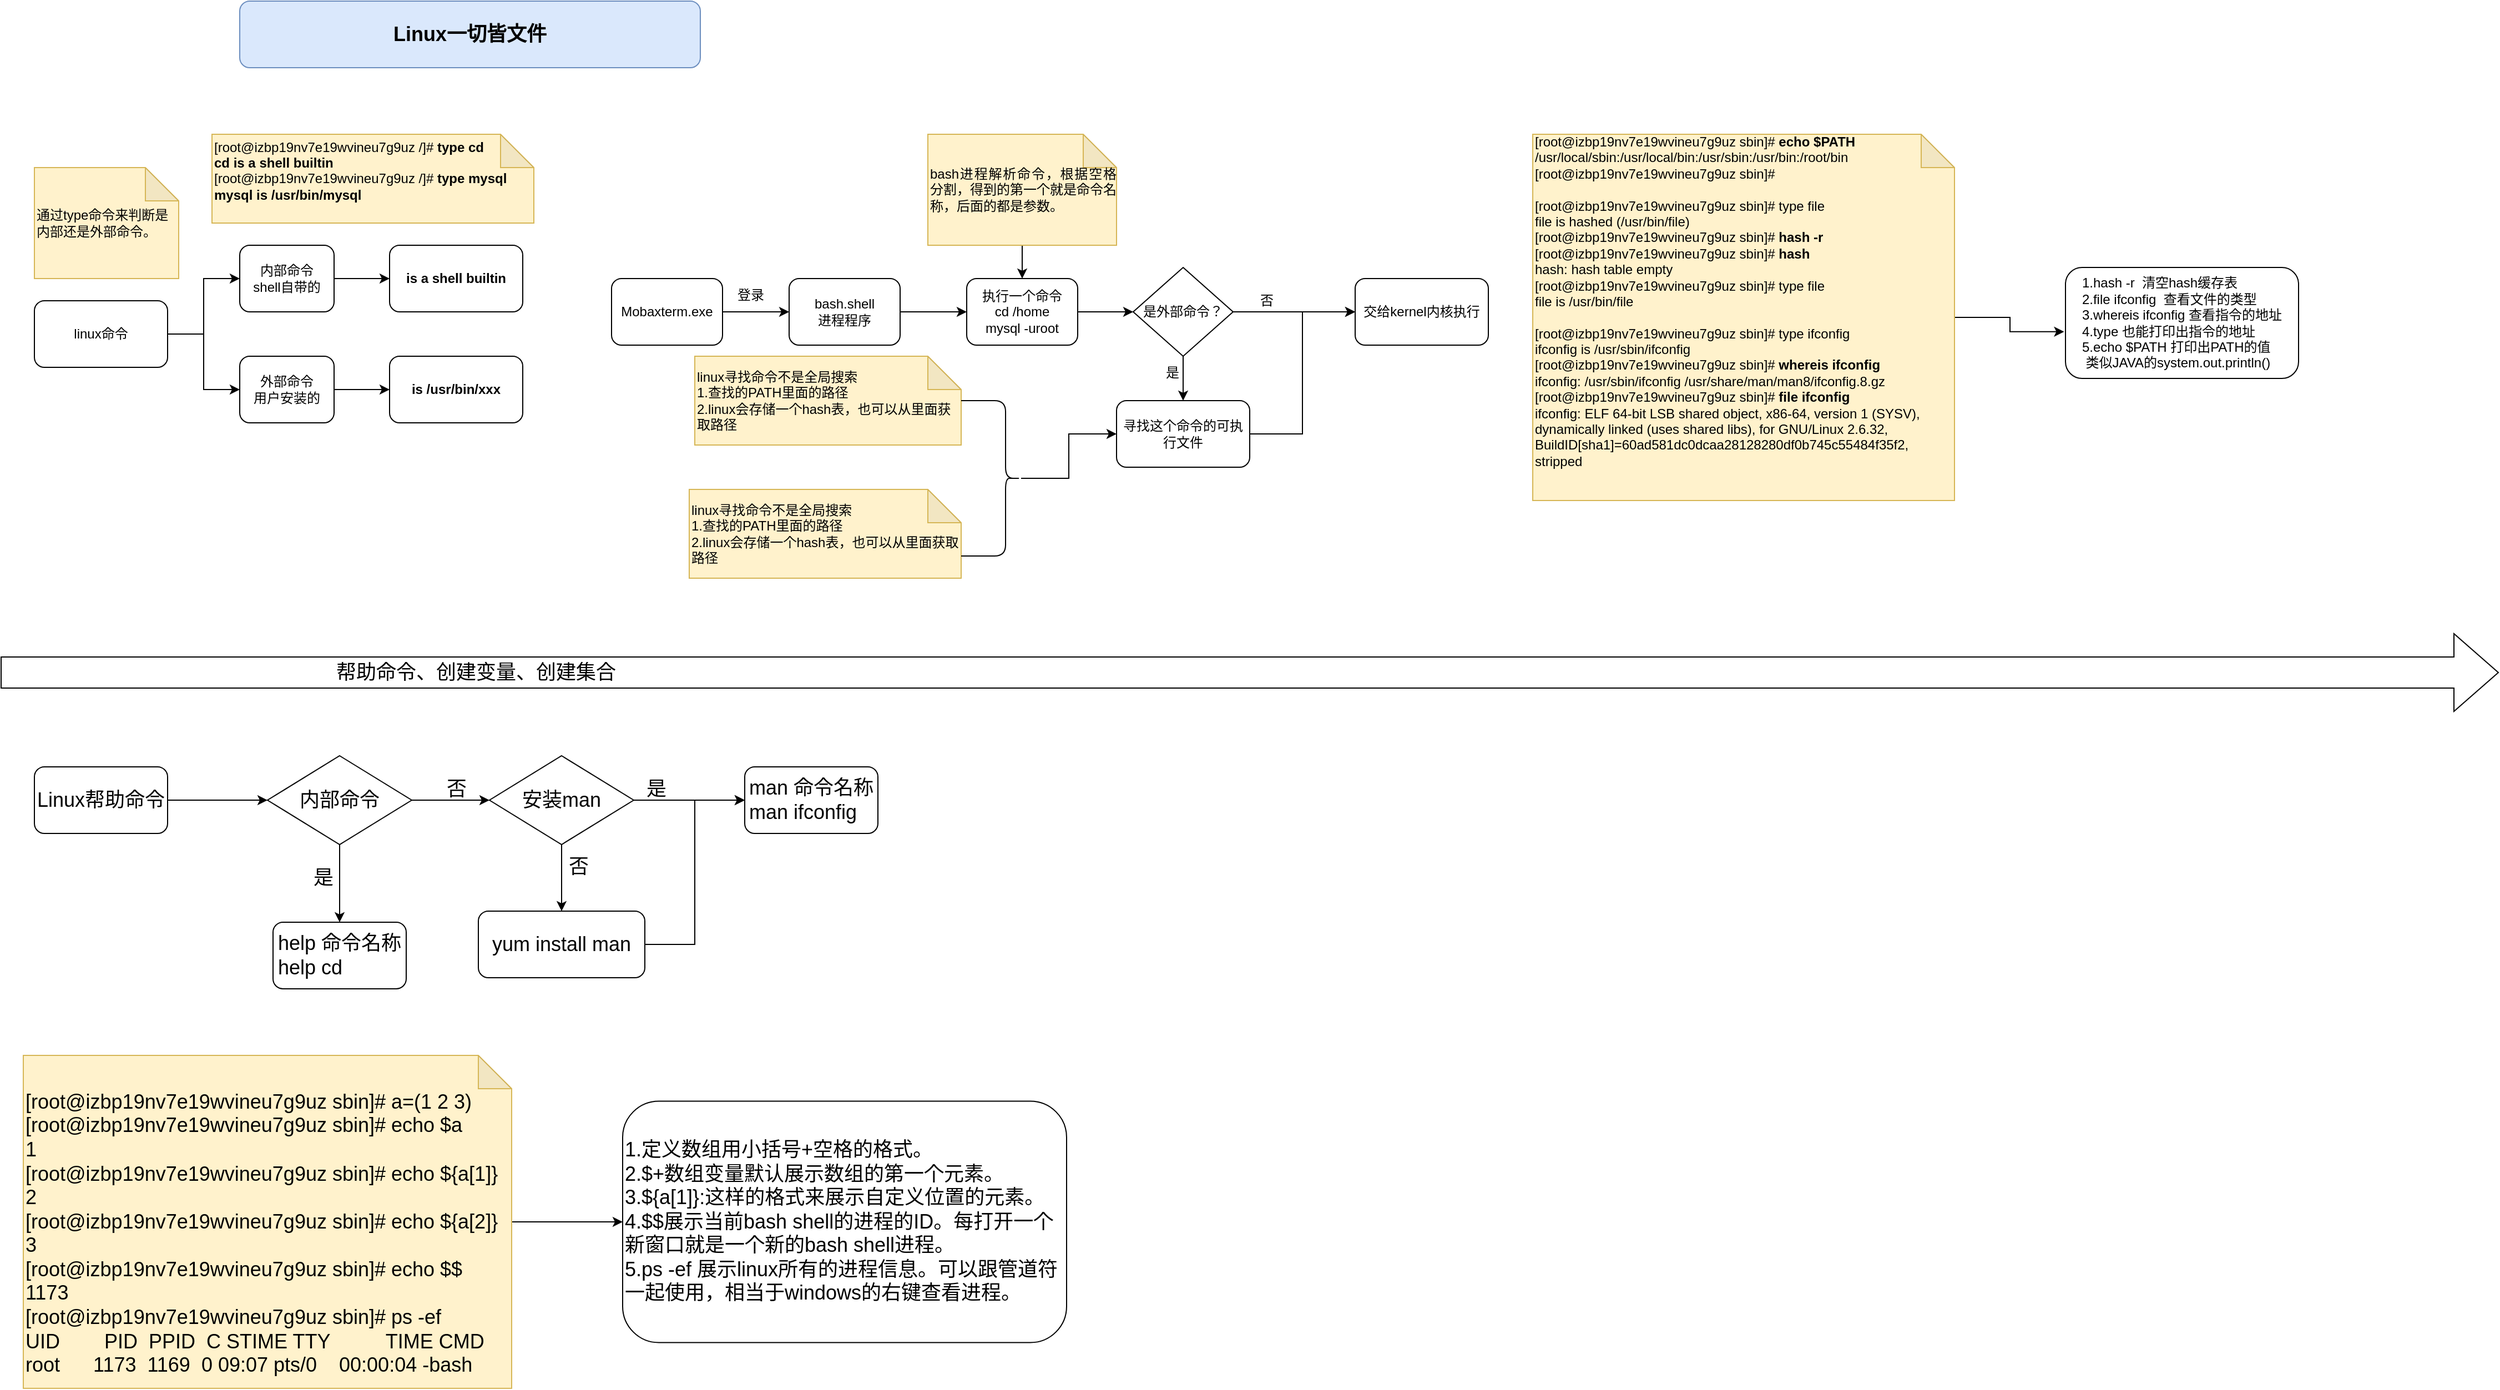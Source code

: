 <mxfile version="20.5.3" type="github">
  <diagram id="oAzEaGaUQTRbANgigkAJ" name="第 1 页">
    <mxGraphModel dx="822" dy="1616" grid="1" gridSize="10" guides="1" tooltips="1" connect="1" arrows="1" fold="1" page="1" pageScale="1" pageWidth="827" pageHeight="1169" math="0" shadow="0">
      <root>
        <mxCell id="0" />
        <mxCell id="1" parent="0" />
        <mxCell id="oppgy_vlvS0_JxThyo8Q-2" style="edgeStyle=orthogonalEdgeStyle;rounded=0;orthogonalLoop=1;jettySize=auto;html=1;exitX=1;exitY=0.5;exitDx=0;exitDy=0;" edge="1" parent="1" source="oppgy_vlvS0_JxThyo8Q-1">
          <mxGeometry relative="1" as="geometry">
            <mxPoint x="710" y="-50" as="targetPoint" />
          </mxGeometry>
        </mxCell>
        <mxCell id="oppgy_vlvS0_JxThyo8Q-1" value="Mobaxterm.exe" style="rounded=1;whiteSpace=wrap;html=1;" vertex="1" parent="1">
          <mxGeometry x="550" y="-80" width="100" height="60" as="geometry" />
        </mxCell>
        <mxCell id="oppgy_vlvS0_JxThyo8Q-5" style="edgeStyle=orthogonalEdgeStyle;rounded=0;orthogonalLoop=1;jettySize=auto;html=1;" edge="1" parent="1" source="oppgy_vlvS0_JxThyo8Q-3">
          <mxGeometry relative="1" as="geometry">
            <mxPoint x="870" y="-50" as="targetPoint" />
          </mxGeometry>
        </mxCell>
        <mxCell id="oppgy_vlvS0_JxThyo8Q-3" value="bash.shell&lt;br&gt;进程程序" style="rounded=1;whiteSpace=wrap;html=1;" vertex="1" parent="1">
          <mxGeometry x="710" y="-80" width="100" height="60" as="geometry" />
        </mxCell>
        <mxCell id="oppgy_vlvS0_JxThyo8Q-4" value="登录" style="text;html=1;align=center;verticalAlign=middle;resizable=0;points=[];autosize=1;strokeColor=none;fillColor=none;" vertex="1" parent="1">
          <mxGeometry x="650" y="-80" width="50" height="30" as="geometry" />
        </mxCell>
        <mxCell id="oppgy_vlvS0_JxThyo8Q-26" style="edgeStyle=orthogonalEdgeStyle;rounded=0;orthogonalLoop=1;jettySize=auto;html=1;entryX=0;entryY=0.5;entryDx=0;entryDy=0;" edge="1" parent="1" source="oppgy_vlvS0_JxThyo8Q-6" target="oppgy_vlvS0_JxThyo8Q-25">
          <mxGeometry relative="1" as="geometry" />
        </mxCell>
        <mxCell id="oppgy_vlvS0_JxThyo8Q-6" value="执行一个命令&lt;br&gt;cd /home&lt;br&gt;mysql -uroot" style="rounded=1;whiteSpace=wrap;html=1;" vertex="1" parent="1">
          <mxGeometry x="870" y="-80" width="100" height="60" as="geometry" />
        </mxCell>
        <mxCell id="oppgy_vlvS0_JxThyo8Q-24" style="edgeStyle=orthogonalEdgeStyle;rounded=0;orthogonalLoop=1;jettySize=auto;html=1;" edge="1" parent="1" source="oppgy_vlvS0_JxThyo8Q-10" target="oppgy_vlvS0_JxThyo8Q-6">
          <mxGeometry relative="1" as="geometry" />
        </mxCell>
        <mxCell id="oppgy_vlvS0_JxThyo8Q-10" value="&lt;div style=&quot;text-align: justify;&quot;&gt;&lt;span style=&quot;background-color: initial;&quot;&gt;bash进程解析命令，根据空格分割，得到的第一个就是命令名称，后面的都是参数。&lt;/span&gt;&lt;/div&gt;" style="shape=note;whiteSpace=wrap;html=1;backgroundOutline=1;darkOpacity=0.05;fillColor=#fff2cc;strokeColor=#d6b656;align=left;" vertex="1" parent="1">
          <mxGeometry x="835" y="-210" width="170" height="100" as="geometry" />
        </mxCell>
        <mxCell id="oppgy_vlvS0_JxThyo8Q-16" style="edgeStyle=orthogonalEdgeStyle;rounded=0;orthogonalLoop=1;jettySize=auto;html=1;exitX=1;exitY=0.5;exitDx=0;exitDy=0;entryX=0;entryY=0.5;entryDx=0;entryDy=0;" edge="1" parent="1" source="oppgy_vlvS0_JxThyo8Q-12" target="oppgy_vlvS0_JxThyo8Q-13">
          <mxGeometry relative="1" as="geometry" />
        </mxCell>
        <mxCell id="oppgy_vlvS0_JxThyo8Q-17" style="edgeStyle=orthogonalEdgeStyle;rounded=0;orthogonalLoop=1;jettySize=auto;html=1;exitX=1;exitY=0.5;exitDx=0;exitDy=0;entryX=0;entryY=0.5;entryDx=0;entryDy=0;" edge="1" parent="1" source="oppgy_vlvS0_JxThyo8Q-12" target="oppgy_vlvS0_JxThyo8Q-14">
          <mxGeometry relative="1" as="geometry" />
        </mxCell>
        <mxCell id="oppgy_vlvS0_JxThyo8Q-12" value="linux命令" style="rounded=1;whiteSpace=wrap;html=1;" vertex="1" parent="1">
          <mxGeometry x="30" y="-60" width="120" height="60" as="geometry" />
        </mxCell>
        <mxCell id="oppgy_vlvS0_JxThyo8Q-31" style="edgeStyle=orthogonalEdgeStyle;rounded=0;orthogonalLoop=1;jettySize=auto;html=1;entryX=0;entryY=0.5;entryDx=0;entryDy=0;" edge="1" parent="1" source="oppgy_vlvS0_JxThyo8Q-13" target="oppgy_vlvS0_JxThyo8Q-30">
          <mxGeometry relative="1" as="geometry" />
        </mxCell>
        <mxCell id="oppgy_vlvS0_JxThyo8Q-13" value="内部命令&lt;br&gt;shell自带的" style="rounded=1;whiteSpace=wrap;html=1;" vertex="1" parent="1">
          <mxGeometry x="215" y="-110" width="85" height="60" as="geometry" />
        </mxCell>
        <mxCell id="oppgy_vlvS0_JxThyo8Q-33" style="edgeStyle=orthogonalEdgeStyle;rounded=0;orthogonalLoop=1;jettySize=auto;html=1;entryX=0;entryY=0.5;entryDx=0;entryDy=0;" edge="1" parent="1" source="oppgy_vlvS0_JxThyo8Q-14" target="oppgy_vlvS0_JxThyo8Q-32">
          <mxGeometry relative="1" as="geometry" />
        </mxCell>
        <mxCell id="oppgy_vlvS0_JxThyo8Q-14" value="外部命令&lt;br&gt;用户安装的" style="rounded=1;whiteSpace=wrap;html=1;" vertex="1" parent="1">
          <mxGeometry x="215" y="-10" width="85" height="60" as="geometry" />
        </mxCell>
        <mxCell id="oppgy_vlvS0_JxThyo8Q-19" value="通过type命令来判断是内部还是外部命令。" style="shape=note;whiteSpace=wrap;html=1;backgroundOutline=1;darkOpacity=0.05;fillColor=#fff2cc;strokeColor=#d6b656;align=left;" vertex="1" parent="1">
          <mxGeometry x="30" y="-180" width="130" height="100" as="geometry" />
        </mxCell>
        <mxCell id="oppgy_vlvS0_JxThyo8Q-20" value="&lt;div&gt;[root@izbp19nv7e19wvineu7g9uz /]# &lt;b&gt;type cd&lt;/b&gt;&lt;/div&gt;&lt;div&gt;&lt;b&gt;cd is a shell builtin&lt;/b&gt;&lt;/div&gt;&lt;div&gt;[root@izbp19nv7e19wvineu7g9uz /]# &lt;b&gt;type mysql&lt;/b&gt;&lt;/div&gt;&lt;div&gt;&lt;b&gt;mysql is /usr/bin/mysql&lt;/b&gt;&lt;/div&gt;&lt;div&gt;&lt;br&gt;&lt;/div&gt;" style="shape=note;whiteSpace=wrap;html=1;backgroundOutline=1;darkOpacity=0.05;fillColor=#fff2cc;strokeColor=#d6b656;align=left;" vertex="1" parent="1">
          <mxGeometry x="190" y="-210" width="290" height="80" as="geometry" />
        </mxCell>
        <mxCell id="oppgy_vlvS0_JxThyo8Q-35" style="edgeStyle=orthogonalEdgeStyle;rounded=0;orthogonalLoop=1;jettySize=auto;html=1;entryX=0;entryY=0.5;entryDx=0;entryDy=0;" edge="1" parent="1" source="oppgy_vlvS0_JxThyo8Q-23" target="oppgy_vlvS0_JxThyo8Q-34">
          <mxGeometry relative="1" as="geometry" />
        </mxCell>
        <mxCell id="oppgy_vlvS0_JxThyo8Q-23" value="寻找这个命令的可执行文件" style="rounded=1;whiteSpace=wrap;html=1;" vertex="1" parent="1">
          <mxGeometry x="1005" y="30" width="120" height="60" as="geometry" />
        </mxCell>
        <mxCell id="oppgy_vlvS0_JxThyo8Q-28" style="edgeStyle=orthogonalEdgeStyle;rounded=0;orthogonalLoop=1;jettySize=auto;html=1;" edge="1" parent="1" source="oppgy_vlvS0_JxThyo8Q-25" target="oppgy_vlvS0_JxThyo8Q-23">
          <mxGeometry relative="1" as="geometry" />
        </mxCell>
        <mxCell id="oppgy_vlvS0_JxThyo8Q-36" style="edgeStyle=orthogonalEdgeStyle;rounded=0;orthogonalLoop=1;jettySize=auto;html=1;entryX=0;entryY=0.5;entryDx=0;entryDy=0;" edge="1" parent="1" source="oppgy_vlvS0_JxThyo8Q-25" target="oppgy_vlvS0_JxThyo8Q-34">
          <mxGeometry relative="1" as="geometry" />
        </mxCell>
        <mxCell id="oppgy_vlvS0_JxThyo8Q-25" value="是外部命令？" style="rhombus;whiteSpace=wrap;html=1;" vertex="1" parent="1">
          <mxGeometry x="1020" y="-90" width="90" height="80" as="geometry" />
        </mxCell>
        <mxCell id="oppgy_vlvS0_JxThyo8Q-29" value="是" style="text;html=1;align=center;verticalAlign=middle;resizable=0;points=[];autosize=1;strokeColor=none;fillColor=none;" vertex="1" parent="1">
          <mxGeometry x="1035" y="-10" width="40" height="30" as="geometry" />
        </mxCell>
        <mxCell id="oppgy_vlvS0_JxThyo8Q-30" value="&lt;b style=&quot;text-align: left;&quot;&gt;is a shell builtin&lt;/b&gt;" style="rounded=1;whiteSpace=wrap;html=1;" vertex="1" parent="1">
          <mxGeometry x="350" y="-110" width="120" height="60" as="geometry" />
        </mxCell>
        <mxCell id="oppgy_vlvS0_JxThyo8Q-32" value="&lt;b style=&quot;text-align: left;&quot;&gt;is /usr/bin/xxx&lt;/b&gt;" style="rounded=1;whiteSpace=wrap;html=1;" vertex="1" parent="1">
          <mxGeometry x="350" y="-10" width="120" height="60" as="geometry" />
        </mxCell>
        <mxCell id="oppgy_vlvS0_JxThyo8Q-34" value="交给kernel内核执行" style="rounded=1;whiteSpace=wrap;html=1;" vertex="1" parent="1">
          <mxGeometry x="1220" y="-80" width="120" height="60" as="geometry" />
        </mxCell>
        <mxCell id="oppgy_vlvS0_JxThyo8Q-37" value="否" style="text;html=1;align=center;verticalAlign=middle;resizable=0;points=[];autosize=1;strokeColor=none;fillColor=none;" vertex="1" parent="1">
          <mxGeometry x="1120" y="-75" width="40" height="30" as="geometry" />
        </mxCell>
        <mxCell id="oppgy_vlvS0_JxThyo8Q-38" value="linux寻找命令不是全局搜索&lt;br&gt;1.查找的PATH里面的路径&lt;br&gt;&lt;div style=&quot;&quot;&gt;&lt;span style=&quot;background-color: initial;&quot;&gt;2.linux会存储一个hash表，也可以从里面获取路径&lt;/span&gt;&lt;/div&gt;" style="shape=note;whiteSpace=wrap;html=1;backgroundOutline=1;darkOpacity=0.05;fillColor=#fff2cc;strokeColor=#d6b656;align=left;" vertex="1" parent="1">
          <mxGeometry x="625" y="-10" width="240" height="80" as="geometry" />
        </mxCell>
        <mxCell id="oppgy_vlvS0_JxThyo8Q-39" value="linux寻找命令不是全局搜索&lt;br&gt;1.查找的PATH里面的路径&lt;br&gt;&lt;div style=&quot;&quot;&gt;&lt;span style=&quot;background-color: initial;&quot;&gt;2.linux会存储一个hash表，也可以从里面获取路径&lt;/span&gt;&lt;/div&gt;" style="shape=note;whiteSpace=wrap;html=1;backgroundOutline=1;darkOpacity=0.05;fillColor=#fff2cc;strokeColor=#d6b656;align=left;" vertex="1" parent="1">
          <mxGeometry x="620" y="110" width="245" height="80" as="geometry" />
        </mxCell>
        <mxCell id="oppgy_vlvS0_JxThyo8Q-46" style="edgeStyle=orthogonalEdgeStyle;rounded=0;orthogonalLoop=1;jettySize=auto;html=1;entryX=-0.006;entryY=0.579;entryDx=0;entryDy=0;entryPerimeter=0;fontSize=18;" edge="1" parent="1" source="oppgy_vlvS0_JxThyo8Q-40" target="oppgy_vlvS0_JxThyo8Q-44">
          <mxGeometry relative="1" as="geometry" />
        </mxCell>
        <mxCell id="oppgy_vlvS0_JxThyo8Q-40" value="&lt;div&gt;&lt;div&gt;[root@izbp19nv7e19wvineu7g9uz sbin]# &lt;b&gt;echo $PATH&lt;/b&gt;&lt;/div&gt;&lt;div&gt;/usr/local/sbin:/usr/local/bin:/usr/sbin:/usr/bin:/root/bin&lt;/div&gt;&lt;div&gt;[root@izbp19nv7e19wvineu7g9uz sbin]#&lt;/div&gt;&lt;/div&gt;&lt;div&gt;&lt;br&gt;&lt;/div&gt;&lt;div&gt;[root@izbp19nv7e19wvineu7g9uz sbin]# type file&lt;/div&gt;&lt;div&gt;file is hashed (/usr/bin/file)&lt;/div&gt;&lt;div&gt;[root@izbp19nv7e19wvineu7g9uz sbin]# &lt;b&gt;hash -r&lt;/b&gt;&lt;/div&gt;&lt;div&gt;[root@izbp19nv7e19wvineu7g9uz sbin]# &lt;b&gt;hash&lt;/b&gt;&lt;/div&gt;&lt;div&gt;hash: hash table empty&lt;/div&gt;&lt;div&gt;[root@izbp19nv7e19wvineu7g9uz sbin]# type file&lt;/div&gt;&lt;div&gt;file is /usr/bin/file&lt;/div&gt;&lt;div&gt;&lt;br&gt;&lt;/div&gt;&lt;div&gt;&lt;div&gt;[root@izbp19nv7e19wvineu7g9uz sbin]# type ifconfig&lt;/div&gt;&lt;div&gt;ifconfig is /usr/sbin/ifconfig&lt;/div&gt;&lt;div&gt;[root@izbp19nv7e19wvineu7g9uz sbin]# &lt;b&gt;whereis ifconfig&lt;/b&gt;&lt;/div&gt;&lt;div&gt;ifconfig: /usr/sbin/ifconfig /usr/share/man/man8/ifconfig.8.gz&lt;/div&gt;&lt;div&gt;[root@izbp19nv7e19wvineu7g9uz sbin]# &lt;b&gt;file ifconfig&lt;/b&gt;&lt;/div&gt;&lt;div&gt;ifconfig: ELF 64-bit LSB shared object, x86-64, version 1 (SYSV), dynamically linked (uses shared libs), for GNU/Linux 2.6.32, BuildID[sha1]=60ad581dc0dcaa28128280df0b745c55484f35f2, stripped&lt;/div&gt;&lt;/div&gt;&lt;div&gt;&lt;br&gt;&lt;/div&gt;&lt;div&gt;&lt;br&gt;&lt;/div&gt;" style="shape=note;whiteSpace=wrap;html=1;backgroundOutline=1;darkOpacity=0.05;fillColor=#fff2cc;strokeColor=#d6b656;align=left;" vertex="1" parent="1">
          <mxGeometry x="1380" y="-210" width="380" height="330" as="geometry" />
        </mxCell>
        <mxCell id="oppgy_vlvS0_JxThyo8Q-42" style="edgeStyle=orthogonalEdgeStyle;rounded=0;orthogonalLoop=1;jettySize=auto;html=1;" edge="1" parent="1" source="oppgy_vlvS0_JxThyo8Q-41" target="oppgy_vlvS0_JxThyo8Q-23">
          <mxGeometry relative="1" as="geometry">
            <Array as="points">
              <mxPoint x="962" y="100" />
              <mxPoint x="962" y="60" />
            </Array>
          </mxGeometry>
        </mxCell>
        <mxCell id="oppgy_vlvS0_JxThyo8Q-41" value="" style="shape=curlyBracket;whiteSpace=wrap;html=1;rounded=1;flipH=1;labelPosition=right;verticalLabelPosition=middle;align=left;verticalAlign=middle;size=0.259;" vertex="1" parent="1">
          <mxGeometry x="865" y="30" width="54" height="140" as="geometry" />
        </mxCell>
        <mxCell id="oppgy_vlvS0_JxThyo8Q-44" value="&lt;div style=&quot;text-align: left;&quot;&gt;&lt;span style=&quot;background-color: initial;&quot;&gt;1.hash -r&amp;nbsp; 清空hash缓存表&lt;/span&gt;&lt;/div&gt;&lt;div style=&quot;text-align: left;&quot;&gt;&lt;span style=&quot;background-color: initial;&quot;&gt;2.file ifconfig&amp;nbsp; 查看文件的类型&lt;/span&gt;&lt;/div&gt;&lt;div style=&quot;text-align: left;&quot;&gt;&lt;span style=&quot;background-color: initial;&quot;&gt;3.whereis ifconfig 查看指令的地址&lt;/span&gt;&lt;/div&gt;&lt;div style=&quot;text-align: left;&quot;&gt;&lt;span style=&quot;background-color: initial;&quot;&gt;4.type 也能打印出指令的地址&lt;/span&gt;&lt;/div&gt;&lt;div style=&quot;text-align: left;&quot;&gt;&lt;span style=&quot;background-color: initial;&quot;&gt;5.echo $PATH 打印出PATH的值&lt;/span&gt;&lt;/div&gt;&lt;div style=&quot;text-align: left;&quot;&gt;&lt;span style=&quot;background-color: initial;&quot;&gt;&amp;nbsp;类似JAVA的system.out.println()&lt;/span&gt;&lt;/div&gt;" style="rounded=1;whiteSpace=wrap;html=1;" vertex="1" parent="1">
          <mxGeometry x="1860" y="-90" width="210" height="100" as="geometry" />
        </mxCell>
        <mxCell id="oppgy_vlvS0_JxThyo8Q-45" value="&lt;font style=&quot;font-size: 18px;&quot;&gt;&lt;b&gt;Linux一切皆文件&lt;/b&gt;&lt;/font&gt;" style="rounded=1;whiteSpace=wrap;html=1;fillColor=#dae8fc;strokeColor=#6c8ebf;" vertex="1" parent="1">
          <mxGeometry x="215" y="-330" width="415" height="60" as="geometry" />
        </mxCell>
        <mxCell id="oppgy_vlvS0_JxThyo8Q-48" value="&amp;nbsp; &amp;nbsp; &amp;nbsp; &amp;nbsp; &amp;nbsp; &amp;nbsp; &amp;nbsp; &amp;nbsp; &amp;nbsp; &amp;nbsp; &amp;nbsp; &amp;nbsp; &amp;nbsp; &amp;nbsp; &amp;nbsp; &amp;nbsp; &amp;nbsp; &amp;nbsp; &amp;nbsp; &amp;nbsp; &amp;nbsp; &amp;nbsp; &amp;nbsp; &amp;nbsp; &amp;nbsp; &amp;nbsp; &amp;nbsp; &amp;nbsp; &amp;nbsp; &amp;nbsp; 帮助命令、创建变量、创建集合" style="html=1;shadow=0;dashed=0;align=left;verticalAlign=middle;shape=mxgraph.arrows2.arrow;dy=0.6;dx=40;notch=0;fontSize=18;" vertex="1" parent="1">
          <mxGeometry y="240" width="2250" height="70" as="geometry" />
        </mxCell>
        <mxCell id="oppgy_vlvS0_JxThyo8Q-53" style="edgeStyle=orthogonalEdgeStyle;rounded=0;orthogonalLoop=1;jettySize=auto;html=1;entryX=0;entryY=0.5;entryDx=0;entryDy=0;fontSize=18;" edge="1" parent="1" source="oppgy_vlvS0_JxThyo8Q-49" target="oppgy_vlvS0_JxThyo8Q-51">
          <mxGeometry relative="1" as="geometry" />
        </mxCell>
        <mxCell id="oppgy_vlvS0_JxThyo8Q-49" value="Linux帮助命令" style="rounded=1;whiteSpace=wrap;html=1;fontSize=18;" vertex="1" parent="1">
          <mxGeometry x="30" y="360" width="120" height="60" as="geometry" />
        </mxCell>
        <mxCell id="oppgy_vlvS0_JxThyo8Q-55" style="edgeStyle=orthogonalEdgeStyle;rounded=0;orthogonalLoop=1;jettySize=auto;html=1;entryX=0.5;entryY=0;entryDx=0;entryDy=0;fontSize=18;" edge="1" parent="1" source="oppgy_vlvS0_JxThyo8Q-51" target="oppgy_vlvS0_JxThyo8Q-54">
          <mxGeometry relative="1" as="geometry" />
        </mxCell>
        <mxCell id="oppgy_vlvS0_JxThyo8Q-61" style="edgeStyle=orthogonalEdgeStyle;rounded=0;orthogonalLoop=1;jettySize=auto;html=1;entryX=0;entryY=0.5;entryDx=0;entryDy=0;fontSize=18;" edge="1" parent="1" source="oppgy_vlvS0_JxThyo8Q-51" target="oppgy_vlvS0_JxThyo8Q-60">
          <mxGeometry relative="1" as="geometry" />
        </mxCell>
        <mxCell id="oppgy_vlvS0_JxThyo8Q-51" value="内部命令" style="rhombus;whiteSpace=wrap;html=1;fontSize=18;" vertex="1" parent="1">
          <mxGeometry x="240" y="350" width="130" height="80" as="geometry" />
        </mxCell>
        <mxCell id="oppgy_vlvS0_JxThyo8Q-54" value="help 命令名称&lt;br&gt;&lt;div style=&quot;text-align: left;&quot;&gt;&lt;span style=&quot;background-color: initial;&quot;&gt;help cd&lt;/span&gt;&lt;/div&gt;" style="rounded=1;whiteSpace=wrap;html=1;fontSize=18;" vertex="1" parent="1">
          <mxGeometry x="245" y="500" width="120" height="60" as="geometry" />
        </mxCell>
        <mxCell id="oppgy_vlvS0_JxThyo8Q-56" value="是" style="text;html=1;align=center;verticalAlign=middle;resizable=0;points=[];autosize=1;strokeColor=none;fillColor=none;fontSize=18;" vertex="1" parent="1">
          <mxGeometry x="270" y="440" width="40" height="40" as="geometry" />
        </mxCell>
        <mxCell id="oppgy_vlvS0_JxThyo8Q-57" value="man 命令名称&lt;br&gt;&lt;div style=&quot;text-align: left;&quot;&gt;&lt;span style=&quot;background-color: initial;&quot;&gt;man ifconfig&lt;/span&gt;&lt;/div&gt;" style="rounded=1;whiteSpace=wrap;html=1;fontSize=18;" vertex="1" parent="1">
          <mxGeometry x="670" y="360" width="120" height="60" as="geometry" />
        </mxCell>
        <mxCell id="oppgy_vlvS0_JxThyo8Q-59" value="否" style="text;html=1;align=center;verticalAlign=middle;resizable=0;points=[];autosize=1;strokeColor=none;fillColor=none;fontSize=18;" vertex="1" parent="1">
          <mxGeometry x="390" y="360" width="40" height="40" as="geometry" />
        </mxCell>
        <mxCell id="oppgy_vlvS0_JxThyo8Q-62" style="edgeStyle=orthogonalEdgeStyle;rounded=0;orthogonalLoop=1;jettySize=auto;html=1;entryX=0;entryY=0.5;entryDx=0;entryDy=0;fontSize=18;" edge="1" parent="1" source="oppgy_vlvS0_JxThyo8Q-60" target="oppgy_vlvS0_JxThyo8Q-57">
          <mxGeometry relative="1" as="geometry" />
        </mxCell>
        <mxCell id="oppgy_vlvS0_JxThyo8Q-64" style="edgeStyle=orthogonalEdgeStyle;rounded=0;orthogonalLoop=1;jettySize=auto;html=1;fontSize=18;" edge="1" parent="1" source="oppgy_vlvS0_JxThyo8Q-60" target="oppgy_vlvS0_JxThyo8Q-63">
          <mxGeometry relative="1" as="geometry" />
        </mxCell>
        <mxCell id="oppgy_vlvS0_JxThyo8Q-60" value="安装man" style="rhombus;whiteSpace=wrap;html=1;fontSize=18;" vertex="1" parent="1">
          <mxGeometry x="440" y="350" width="130" height="80" as="geometry" />
        </mxCell>
        <mxCell id="oppgy_vlvS0_JxThyo8Q-65" style="edgeStyle=orthogonalEdgeStyle;rounded=0;orthogonalLoop=1;jettySize=auto;html=1;entryX=0;entryY=0.5;entryDx=0;entryDy=0;fontSize=18;" edge="1" parent="1" source="oppgy_vlvS0_JxThyo8Q-63" target="oppgy_vlvS0_JxThyo8Q-57">
          <mxGeometry relative="1" as="geometry" />
        </mxCell>
        <mxCell id="oppgy_vlvS0_JxThyo8Q-63" value="yum install man" style="rounded=1;whiteSpace=wrap;html=1;fontSize=18;" vertex="1" parent="1">
          <mxGeometry x="430" y="490" width="150" height="60" as="geometry" />
        </mxCell>
        <mxCell id="oppgy_vlvS0_JxThyo8Q-66" value="是" style="text;html=1;align=center;verticalAlign=middle;resizable=0;points=[];autosize=1;strokeColor=none;fillColor=none;fontSize=18;" vertex="1" parent="1">
          <mxGeometry x="570" y="360" width="40" height="40" as="geometry" />
        </mxCell>
        <mxCell id="oppgy_vlvS0_JxThyo8Q-67" value="否" style="text;html=1;align=center;verticalAlign=middle;resizable=0;points=[];autosize=1;strokeColor=none;fillColor=none;fontSize=18;" vertex="1" parent="1">
          <mxGeometry x="500" y="430" width="40" height="40" as="geometry" />
        </mxCell>
        <mxCell id="oppgy_vlvS0_JxThyo8Q-70" style="edgeStyle=orthogonalEdgeStyle;rounded=0;orthogonalLoop=1;jettySize=auto;html=1;fontSize=14;" edge="1" parent="1" source="oppgy_vlvS0_JxThyo8Q-68" target="oppgy_vlvS0_JxThyo8Q-69">
          <mxGeometry relative="1" as="geometry" />
        </mxCell>
        <mxCell id="oppgy_vlvS0_JxThyo8Q-68" value="&lt;div&gt;&lt;br&gt;&lt;/div&gt;&lt;div&gt;[root@izbp19nv7e19wvineu7g9uz sbin]# a=(1 2 3)&lt;/div&gt;&lt;div&gt;[root@izbp19nv7e19wvineu7g9uz sbin]# echo $a&lt;/div&gt;&lt;div&gt;1&lt;/div&gt;&lt;div&gt;[root@izbp19nv7e19wvineu7g9uz sbin]# echo ${a[1]}&lt;/div&gt;&lt;div&gt;2&lt;/div&gt;&lt;div&gt;[root@izbp19nv7e19wvineu7g9uz sbin]# echo ${a[2]}&lt;/div&gt;&lt;div&gt;3&lt;/div&gt;&lt;div&gt;[root@izbp19nv7e19wvineu7g9uz sbin]# echo $$&lt;/div&gt;&lt;div&gt;1173&lt;/div&gt;&lt;div&gt;[root@izbp19nv7e19wvineu7g9uz sbin]# ps -ef&lt;/div&gt;&lt;div&gt;&lt;div&gt;UID&amp;nbsp; &amp;nbsp; &amp;nbsp; &amp;nbsp; PID&amp;nbsp; PPID&amp;nbsp; C STIME TTY&amp;nbsp; &amp;nbsp; &amp;nbsp; &amp;nbsp; &amp;nbsp; TIME CMD&lt;/div&gt;&lt;/div&gt;&lt;div&gt;&lt;div&gt;root&amp;nbsp; &amp;nbsp; &amp;nbsp; 1173&amp;nbsp; 1169&amp;nbsp; 0 09:07 pts/0&amp;nbsp; &amp;nbsp; 00:00:04 -bash&lt;/div&gt;&lt;/div&gt;" style="shape=note;whiteSpace=wrap;html=1;backgroundOutline=1;darkOpacity=0.05;fontSize=18;align=left;fillColor=#fff2cc;strokeColor=#d6b656;" vertex="1" parent="1">
          <mxGeometry x="20" y="620" width="440" height="300" as="geometry" />
        </mxCell>
        <mxCell id="oppgy_vlvS0_JxThyo8Q-69" value="&lt;font style=&quot;&quot;&gt;&lt;font style=&quot;font-size: 18px;&quot;&gt;1.定义数组用小括号+空格的格式。&lt;br&gt;2.$+数组变量默认展示数组的第一个元素。&lt;br&gt;3.${a[1]}:这样的格式来展示自定义位置的元素。&lt;br&gt;4.$$展示当前bash shell的进程的ID。每打开一个新窗口就是一个新的bash shell进程。&lt;br&gt;5.ps -ef 展示linux所有的进程信息。可以跟管道符一起使用，相当于windows的右键查看进程。&lt;/font&gt;&lt;br&gt;&lt;/font&gt;" style="rounded=1;whiteSpace=wrap;html=1;fontSize=18;align=left;" vertex="1" parent="1">
          <mxGeometry x="560" y="661.25" width="400" height="217.5" as="geometry" />
        </mxCell>
      </root>
    </mxGraphModel>
  </diagram>
</mxfile>

